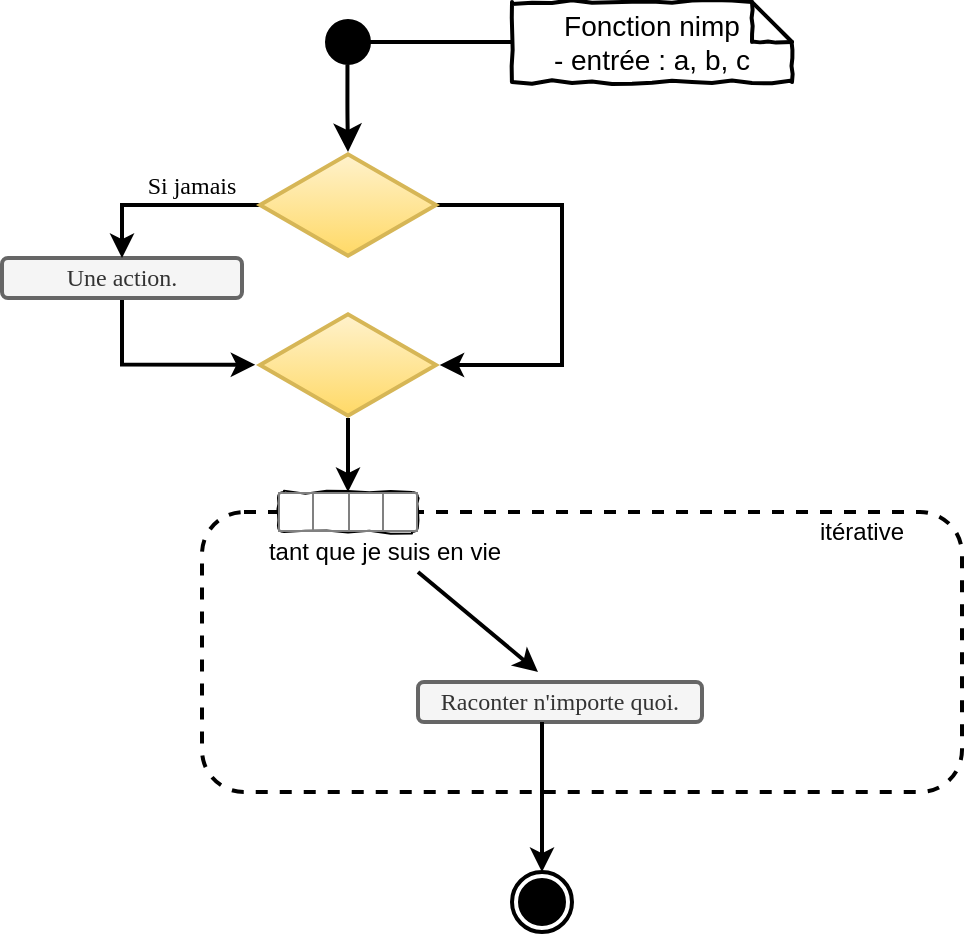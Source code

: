 <mxfile version="12.1.0" type="device" pages="1"><diagram id="Pp-O-5tSUog3iuds1RG8" name="Page-1"><mxGraphModel dx="481" dy="276" grid="1" gridSize="10" guides="1" tooltips="1" connect="1" arrows="1" fold="1" page="1" pageScale="1" pageWidth="827" pageHeight="1169" math="0" shadow="0"><root><mxCell id="0"/><mxCell id="1" parent="0"/><mxCell id="gwZOJnlExPS6jlpmb6RV-26" style="edgeStyle=orthogonalEdgeStyle;rounded=0;orthogonalLoop=1;jettySize=auto;html=1;endArrow=none;endFill=0;strokeColor=#000000;strokeWidth=2;entryX=0;entryY=0.5;entryDx=0;entryDy=0;entryPerimeter=0;exitX=0.858;exitY=0.5;exitDx=0;exitDy=0;exitPerimeter=0;" edge="1" parent="1" source="gwZOJnlExPS6jlpmb6RV-1" target="gwZOJnlExPS6jlpmb6RV-25"><mxGeometry relative="1" as="geometry"><mxPoint x="490" y="45" as="targetPoint"/></mxGeometry></mxCell><mxCell id="gwZOJnlExPS6jlpmb6RV-1" value="" style="ellipse;html=1;shape=startState;fillColor=#000000;strokeColor=#000000;strokeWidth=1;" vertex="1" parent="1"><mxGeometry x="398" y="30" width="30" height="30" as="geometry"/></mxCell><mxCell id="gwZOJnlExPS6jlpmb6RV-2" value="" style="edgeStyle=orthogonalEdgeStyle;html=1;verticalAlign=bottom;endArrow=classic;endSize=8;strokeColor=#000000;strokeWidth=2;exitX=0.491;exitY=0.876;exitDx=0;exitDy=0;exitPerimeter=0;endFill=1;" edge="1" source="gwZOJnlExPS6jlpmb6RV-1" parent="1"><mxGeometry relative="1" as="geometry"><mxPoint x="413" y="100" as="targetPoint"/><Array as="points"/></mxGeometry></mxCell><mxCell id="gwZOJnlExPS6jlpmb6RV-11" style="edgeStyle=orthogonalEdgeStyle;rounded=0;orthogonalLoop=1;jettySize=auto;html=1;entryX=-0.027;entryY=0.497;entryDx=0;entryDy=0;entryPerimeter=0;endArrow=classic;endFill=1;strokeColor=#000000;strokeWidth=2;" edge="1" parent="1" source="gwZOJnlExPS6jlpmb6RV-5" target="gwZOJnlExPS6jlpmb6RV-9"><mxGeometry relative="1" as="geometry"><Array as="points"><mxPoint x="300" y="206"/></Array></mxGeometry></mxCell><mxCell id="gwZOJnlExPS6jlpmb6RV-5" value="&lt;font face=&quot;Comic Sans MS&quot;&gt;Une action.&lt;/font&gt;" style="rounded=1;whiteSpace=wrap;html=1;strokeColor=#666666;strokeWidth=2;fillColor=#f5f5f5;fontColor=#333333;" vertex="1" parent="1"><mxGeometry x="240" y="153" width="120" height="20" as="geometry"/></mxCell><mxCell id="gwZOJnlExPS6jlpmb6RV-10" style="edgeStyle=orthogonalEdgeStyle;rounded=0;orthogonalLoop=1;jettySize=auto;html=1;entryX=0.5;entryY=0;entryDx=0;entryDy=0;endArrow=classic;endFill=1;strokeColor=#000000;strokeWidth=2;" edge="1" parent="1" source="gwZOJnlExPS6jlpmb6RV-7" target="gwZOJnlExPS6jlpmb6RV-5"><mxGeometry relative="1" as="geometry"/></mxCell><mxCell id="gwZOJnlExPS6jlpmb6RV-13" style="edgeStyle=orthogonalEdgeStyle;rounded=0;orthogonalLoop=1;jettySize=auto;html=1;entryX=1.021;entryY=0.5;entryDx=0;entryDy=0;entryPerimeter=0;endArrow=classic;endFill=1;strokeColor=#000000;strokeWidth=2;" edge="1" parent="1" source="gwZOJnlExPS6jlpmb6RV-7" target="gwZOJnlExPS6jlpmb6RV-9"><mxGeometry relative="1" as="geometry"><Array as="points"><mxPoint x="520" y="127"/><mxPoint x="520" y="207"/></Array></mxGeometry></mxCell><mxCell id="gwZOJnlExPS6jlpmb6RV-7" value="" style="html=1;whiteSpace=wrap;aspect=fixed;shape=isoRectangle;strokeColor=#d6b656;strokeWidth=2;fillColor=#fff2cc;gradientColor=#ffd966;" vertex="1" parent="1"><mxGeometry x="369" y="100" width="88" height="53" as="geometry"/></mxCell><mxCell id="gwZOJnlExPS6jlpmb6RV-18" style="edgeStyle=orthogonalEdgeStyle;rounded=0;orthogonalLoop=1;jettySize=auto;html=1;entryX=0.5;entryY=0;entryDx=0;entryDy=0;endArrow=classic;endFill=1;strokeColor=#000000;strokeWidth=2;" edge="1" parent="1" source="gwZOJnlExPS6jlpmb6RV-9" target="gwZOJnlExPS6jlpmb6RV-17"><mxGeometry relative="1" as="geometry"/></mxCell><mxCell id="gwZOJnlExPS6jlpmb6RV-9" value="" style="html=1;whiteSpace=wrap;aspect=fixed;shape=isoRectangle;strokeColor=#d6b656;strokeWidth=2;fillColor=#fff2cc;gradientColor=#ffd966;" vertex="1" parent="1"><mxGeometry x="369" y="180" width="88" height="53" as="geometry"/></mxCell><mxCell id="gwZOJnlExPS6jlpmb6RV-14" value="&lt;font face=&quot;Comic Sans MS&quot;&gt;Si jamais&lt;/font&gt;" style="text;html=1;strokeColor=none;fillColor=none;align=center;verticalAlign=middle;whiteSpace=wrap;rounded=0;" vertex="1" parent="1"><mxGeometry x="300" y="106.5" width="70" height="20" as="geometry"/></mxCell><mxCell id="gwZOJnlExPS6jlpmb6RV-16" value="" style="rounded=1;whiteSpace=wrap;html=1;shadow=0;glass=0;dashed=1;comic=0;strokeColor=#000000;strokeWidth=2;fillColor=#ffffff;gradientColor=none;" vertex="1" parent="1"><mxGeometry x="340" y="280" width="380" height="140" as="geometry"/></mxCell><mxCell id="gwZOJnlExPS6jlpmb6RV-17" value="&lt;table border=&quot;1&quot; width=&quot;100%&quot; style=&quot;width: 100% ; height: 100% ; border-collapse: collapse&quot;&gt;&lt;tbody&gt;&lt;tr&gt;&lt;td align=&quot;center&quot;&gt;&lt;br&gt;&lt;/td&gt;&lt;td&gt;&lt;/td&gt;&lt;td align=&quot;center&quot;&gt;&lt;br&gt;&lt;/td&gt;&lt;td align=&quot;center&quot;&gt;&lt;/td&gt;&lt;/tr&gt;&lt;/tbody&gt;&lt;/table&gt;" style="text;html=1;overflow=fill;rounded=1;shadow=0;glass=0;comic=1;gradientColor=none;fillColor=#FFFFFF;strokeColor=#000000;" vertex="1" parent="1"><mxGeometry x="378" y="270" width="70" height="20" as="geometry"/></mxCell><mxCell id="gwZOJnlExPS6jlpmb6RV-19" value="itérative" style="text;html=1;strokeColor=none;fillColor=none;align=center;verticalAlign=middle;whiteSpace=wrap;rounded=0;shadow=0;glass=0;comic=1;" vertex="1" parent="1"><mxGeometry x="650" y="280" width="40" height="20" as="geometry"/></mxCell><mxCell id="gwZOJnlExPS6jlpmb6RV-20" value="tant que je suis en vie" style="text;html=1;strokeColor=none;fillColor=none;align=center;verticalAlign=middle;whiteSpace=wrap;rounded=0;shadow=0;glass=0;comic=1;" vertex="1" parent="1"><mxGeometry x="368" y="290" width="127" height="20" as="geometry"/></mxCell><mxCell id="gwZOJnlExPS6jlpmb6RV-21" value="&lt;font face=&quot;Comic Sans MS&quot;&gt;Raconter n'importe quoi.&lt;/font&gt;" style="rounded=1;whiteSpace=wrap;html=1;strokeColor=#666666;strokeWidth=2;fillColor=#f5f5f5;fontColor=#333333;" vertex="1" parent="1"><mxGeometry x="448" y="365" width="142" height="20" as="geometry"/></mxCell><mxCell id="gwZOJnlExPS6jlpmb6RV-22" value="" style="endArrow=classic;html=1;strokeColor=#000000;strokeWidth=2;" edge="1" parent="1"><mxGeometry width="50" height="50" relative="1" as="geometry"><mxPoint x="448" y="310" as="sourcePoint"/><mxPoint x="508" y="360" as="targetPoint"/></mxGeometry></mxCell><mxCell id="gwZOJnlExPS6jlpmb6RV-23" value="" style="endArrow=classic;html=1;strokeColor=#000000;strokeWidth=2;entryX=0.5;entryY=0;entryDx=0;entryDy=0;" edge="1" parent="1" target="gwZOJnlExPS6jlpmb6RV-24"><mxGeometry width="50" height="50" relative="1" as="geometry"><mxPoint x="510" y="385" as="sourcePoint"/><mxPoint x="510" y="455" as="targetPoint"/><Array as="points"><mxPoint x="510" y="425"/></Array></mxGeometry></mxCell><mxCell id="gwZOJnlExPS6jlpmb6RV-24" value="" style="ellipse;html=1;shape=endState;fillColor=#000000;strokeColor=#000000;rounded=1;shadow=0;glass=0;comic=1;strokeWidth=2;" vertex="1" parent="1"><mxGeometry x="495" y="460" width="30" height="30" as="geometry"/></mxCell><mxCell id="gwZOJnlExPS6jlpmb6RV-25" value="&lt;div&gt;Fonction nimp&lt;/div&gt;&lt;div&gt;- entrée : a, b, c&lt;/div&gt;" style="shape=note;strokeWidth=2;fontSize=14;size=20;whiteSpace=wrap;html=1;rounded=1;shadow=0;glass=0;comic=1;fillColor=#FFFFFF;gradientColor=none;" vertex="1" parent="1"><mxGeometry x="495" y="25" width="140" height="40" as="geometry"/></mxCell></root></mxGraphModel></diagram></mxfile>